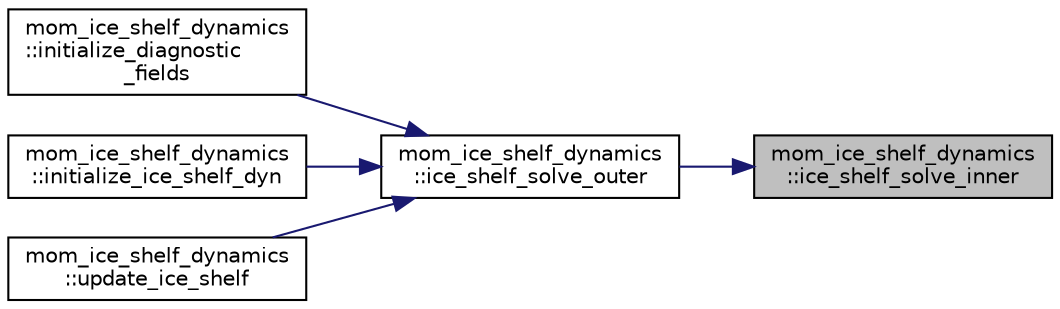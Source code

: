 digraph "mom_ice_shelf_dynamics::ice_shelf_solve_inner"
{
 // INTERACTIVE_SVG=YES
 // LATEX_PDF_SIZE
  edge [fontname="Helvetica",fontsize="10",labelfontname="Helvetica",labelfontsize="10"];
  node [fontname="Helvetica",fontsize="10",shape=record];
  rankdir="RL";
  Node1 [label="mom_ice_shelf_dynamics\l::ice_shelf_solve_inner",height=0.2,width=0.4,color="black", fillcolor="grey75", style="filled", fontcolor="black",tooltip=" "];
  Node1 -> Node2 [dir="back",color="midnightblue",fontsize="10",style="solid",fontname="Helvetica"];
  Node2 [label="mom_ice_shelf_dynamics\l::ice_shelf_solve_outer",height=0.2,width=0.4,color="black", fillcolor="white", style="filled",URL="$namespacemom__ice__shelf__dynamics.html#a4401e1ab9adde64c413a355641dc570b",tooltip=" "];
  Node2 -> Node3 [dir="back",color="midnightblue",fontsize="10",style="solid",fontname="Helvetica"];
  Node3 [label="mom_ice_shelf_dynamics\l::initialize_diagnostic\l_fields",height=0.2,width=0.4,color="black", fillcolor="white", style="filled",URL="$namespacemom__ice__shelf__dynamics.html#a65c987944c65ba5ab4c88ce809698a88",tooltip=" "];
  Node2 -> Node4 [dir="back",color="midnightblue",fontsize="10",style="solid",fontname="Helvetica"];
  Node4 [label="mom_ice_shelf_dynamics\l::initialize_ice_shelf_dyn",height=0.2,width=0.4,color="black", fillcolor="white", style="filled",URL="$namespacemom__ice__shelf__dynamics.html#a214304391d90b046fd3756249be46afb",tooltip="Initializes shelf model data, parameters and diagnostics."];
  Node2 -> Node5 [dir="back",color="midnightblue",fontsize="10",style="solid",fontname="Helvetica"];
  Node5 [label="mom_ice_shelf_dynamics\l::update_ice_shelf",height=0.2,width=0.4,color="black", fillcolor="white", style="filled",URL="$namespacemom__ice__shelf__dynamics.html#adb908b77efa101749be0be069916139c",tooltip="This subroutine updates the ice shelf velocities, mass, stresses and properties due to the ice shelf ..."];
}
